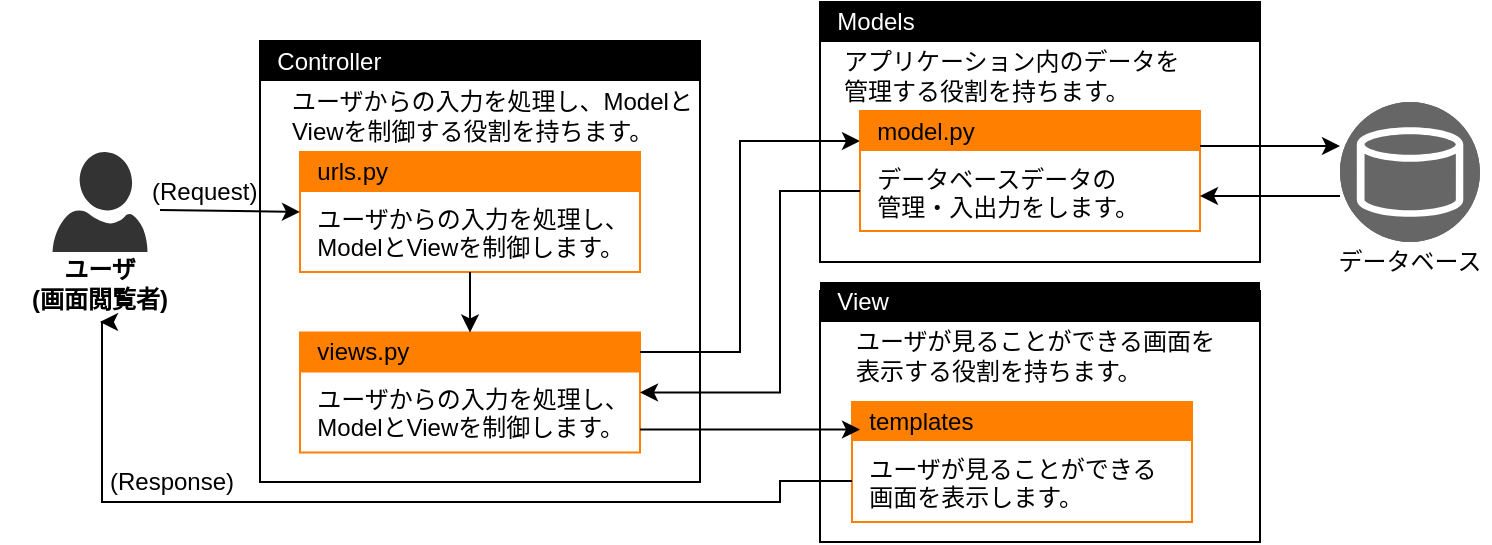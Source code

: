 <mxfile version="22.1.16" type="github">
  <diagram name="ページ1" id="qkXRaQuu1xS7nbxDsZPN">
    <mxGraphModel dx="868" dy="481" grid="1" gridSize="10" guides="1" tooltips="1" connect="1" arrows="1" fold="1" page="1" pageScale="1" pageWidth="827" pageHeight="1169" math="0" shadow="0">
      <root>
        <mxCell id="0" />
        <mxCell id="1" parent="0" />
        <mxCell id="bLfK2yB55-KlpLb1q896-71" value="" style="verticalLabelPosition=bottom;html=1;verticalAlign=top;align=center;strokeColor=none;fillColor=#333333;shape=mxgraph.azure.user;" parent="1" vertex="1">
          <mxGeometry x="76.25" y="325" width="47.5" height="50" as="geometry" />
        </mxCell>
        <mxCell id="bLfK2yB55-KlpLb1q896-73" value="(Request)" style="text;html=1;strokeColor=none;fillColor=none;align=left;verticalAlign=middle;whiteSpace=wrap;rounded=0;fontSize=12;fontStyle=0" parent="1" vertex="1">
          <mxGeometry x="123.75" y="329.5" width="70" height="30" as="geometry" />
        </mxCell>
        <mxCell id="bLfK2yB55-KlpLb1q896-74" value="(Response)" style="text;html=1;strokeColor=none;fillColor=none;align=left;verticalAlign=middle;whiteSpace=wrap;rounded=0;fontSize=12;fontStyle=0" parent="1" vertex="1">
          <mxGeometry x="103" y="479" width="77" height="21" as="geometry" />
        </mxCell>
        <mxCell id="bLfK2yB55-KlpLb1q896-85" value="ユーザ&lt;br&gt;(画面閲覧者)" style="text;html=1;strokeColor=none;fillColor=none;align=center;verticalAlign=middle;whiteSpace=wrap;rounded=0;fontSize=12;fontStyle=1" parent="1" vertex="1">
          <mxGeometry x="50" y="376" width="100" height="30" as="geometry" />
        </mxCell>
        <mxCell id="7YtSxur7-LAXrawJJjc7-26" value="" style="rounded=0;whiteSpace=wrap;html=1;" vertex="1" parent="1">
          <mxGeometry x="180" y="269.5" width="220" height="220.5" as="geometry" />
        </mxCell>
        <mxCell id="7YtSxur7-LAXrawJJjc7-30" value="&amp;nbsp; Controller" style="text;html=1;strokeColor=none;fillColor=#000000;align=left;verticalAlign=middle;whiteSpace=wrap;rounded=0;fontSize=12;fontStyle=0;fontColor=#FFFFFF;" vertex="1" parent="1">
          <mxGeometry x="180" y="269.5" width="220" height="20" as="geometry" />
        </mxCell>
        <mxCell id="7YtSxur7-LAXrawJJjc7-49" value="" style="rounded=0;whiteSpace=wrap;html=1;" vertex="1" parent="1">
          <mxGeometry x="460" y="394.5" width="220" height="125.5" as="geometry" />
        </mxCell>
        <mxCell id="7YtSxur7-LAXrawJJjc7-50" value="&amp;nbsp; View" style="text;html=1;strokeColor=none;fillColor=#000000;align=left;verticalAlign=middle;whiteSpace=wrap;rounded=0;fontSize=12;fontStyle=0;fontColor=#FFFFFF;" vertex="1" parent="1">
          <mxGeometry x="460" y="390" width="220" height="20" as="geometry" />
        </mxCell>
        <mxCell id="7YtSxur7-LAXrawJJjc7-53" value="" style="rounded=0;whiteSpace=wrap;html=1;" vertex="1" parent="1">
          <mxGeometry x="460" y="250" width="220" height="130" as="geometry" />
        </mxCell>
        <mxCell id="7YtSxur7-LAXrawJJjc7-54" value="&amp;nbsp; Models" style="text;html=1;strokeColor=none;fillColor=#000000;align=left;verticalAlign=middle;whiteSpace=wrap;rounded=0;fontSize=12;fontStyle=0;fontColor=#FFFFFF;" vertex="1" parent="1">
          <mxGeometry x="460" y="250" width="220" height="20" as="geometry" />
        </mxCell>
        <mxCell id="7YtSxur7-LAXrawJJjc7-52" value="" style="rounded=0;whiteSpace=wrap;html=1;strokeColor=#ff8000;" vertex="1" parent="1">
          <mxGeometry x="200" y="325" width="170" height="60" as="geometry" />
        </mxCell>
        <mxCell id="7YtSxur7-LAXrawJJjc7-63" value="&amp;nbsp; ユーザからの入力を処理し、&lt;br&gt;&amp;nbsp; ModelとViewを制御します。" style="text;html=1;strokeColor=none;fillColor=none;align=left;verticalAlign=top;whiteSpace=wrap;rounded=0;" vertex="1" parent="1">
          <mxGeometry x="200" y="345" width="170" height="40" as="geometry" />
        </mxCell>
        <mxCell id="7YtSxur7-LAXrawJJjc7-51" value="&amp;nbsp; urls.py" style="text;html=1;strokeColor=none;fillColor=#FF8000;align=left;verticalAlign=middle;whiteSpace=wrap;rounded=0;fontSize=12;fontStyle=0" vertex="1" parent="1">
          <mxGeometry x="200" y="325" width="170" height="20" as="geometry" />
        </mxCell>
        <mxCell id="7YtSxur7-LAXrawJJjc7-65" value="" style="rounded=0;whiteSpace=wrap;html=1;strokeColor=#ff8000;" vertex="1" parent="1">
          <mxGeometry x="200" y="415.25" width="170" height="60" as="geometry" />
        </mxCell>
        <mxCell id="7YtSxur7-LAXrawJJjc7-66" value="&amp;nbsp; views.py" style="text;html=1;strokeColor=none;fillColor=#FF8000;align=left;verticalAlign=middle;whiteSpace=wrap;rounded=0;fontSize=12;fontStyle=0" vertex="1" parent="1">
          <mxGeometry x="200" y="415.25" width="170" height="20" as="geometry" />
        </mxCell>
        <mxCell id="7YtSxur7-LAXrawJJjc7-86" style="edgeStyle=orthogonalEdgeStyle;rounded=0;orthogonalLoop=1;jettySize=auto;html=1;entryX=0;entryY=0.75;entryDx=0;entryDy=0;" edge="1" parent="1" target="7YtSxur7-LAXrawJJjc7-69">
          <mxGeometry relative="1" as="geometry">
            <mxPoint x="370" y="425" as="sourcePoint" />
            <Array as="points">
              <mxPoint x="370" y="425" />
              <mxPoint x="420" y="425" />
              <mxPoint x="420" y="320" />
            </Array>
          </mxGeometry>
        </mxCell>
        <mxCell id="7YtSxur7-LAXrawJJjc7-67" value="&amp;nbsp; ユーザからの入力を処理し、&lt;br&gt;&amp;nbsp; ModelとViewを制御します。" style="text;html=1;strokeColor=none;fillColor=none;align=left;verticalAlign=top;whiteSpace=wrap;rounded=0;" vertex="1" parent="1">
          <mxGeometry x="200" y="435.25" width="170" height="40" as="geometry" />
        </mxCell>
        <mxCell id="7YtSxur7-LAXrawJJjc7-68" value="" style="rounded=0;whiteSpace=wrap;html=1;strokeColor=#ff8000;" vertex="1" parent="1">
          <mxGeometry x="480" y="304.5" width="170" height="60" as="geometry" />
        </mxCell>
        <mxCell id="7YtSxur7-LAXrawJJjc7-69" value="&amp;nbsp; model.py" style="text;html=1;strokeColor=none;fillColor=#FF8000;align=left;verticalAlign=middle;whiteSpace=wrap;rounded=0;fontSize=12;fontStyle=0" vertex="1" parent="1">
          <mxGeometry x="480" y="304.5" width="170" height="20" as="geometry" />
        </mxCell>
        <mxCell id="7YtSxur7-LAXrawJJjc7-87" style="edgeStyle=orthogonalEdgeStyle;rounded=0;orthogonalLoop=1;jettySize=auto;html=1;exitX=0;exitY=0.5;exitDx=0;exitDy=0;entryX=1;entryY=0.25;entryDx=0;entryDy=0;" edge="1" parent="1" source="7YtSxur7-LAXrawJJjc7-70" target="7YtSxur7-LAXrawJJjc7-67">
          <mxGeometry relative="1" as="geometry">
            <Array as="points">
              <mxPoint x="440" y="345" />
              <mxPoint x="440" y="445" />
            </Array>
          </mxGeometry>
        </mxCell>
        <mxCell id="7YtSxur7-LAXrawJJjc7-70" value="&amp;nbsp; データベースデータの&lt;br&gt;&amp;nbsp; 管理・入出力をします。" style="text;html=1;strokeColor=none;fillColor=none;align=left;verticalAlign=top;whiteSpace=wrap;rounded=0;" vertex="1" parent="1">
          <mxGeometry x="480" y="324.5" width="150" height="40" as="geometry" />
        </mxCell>
        <mxCell id="7YtSxur7-LAXrawJJjc7-71" value="" style="rounded=0;whiteSpace=wrap;html=1;strokeColor=#ff8000;" vertex="1" parent="1">
          <mxGeometry x="476" y="450" width="170" height="60" as="geometry" />
        </mxCell>
        <mxCell id="7YtSxur7-LAXrawJJjc7-72" value="&amp;nbsp; templates" style="text;html=1;strokeColor=none;fillColor=#FF8000;align=left;verticalAlign=middle;whiteSpace=wrap;rounded=0;fontSize=12;fontStyle=0" vertex="1" parent="1">
          <mxGeometry x="476" y="449.5" width="170" height="20" as="geometry" />
        </mxCell>
        <mxCell id="7YtSxur7-LAXrawJJjc7-105" style="edgeStyle=orthogonalEdgeStyle;rounded=0;orthogonalLoop=1;jettySize=auto;html=1;exitX=0;exitY=0.5;exitDx=0;exitDy=0;" edge="1" parent="1" source="7YtSxur7-LAXrawJJjc7-73">
          <mxGeometry relative="1" as="geometry">
            <mxPoint x="100" y="410.0" as="targetPoint" />
            <Array as="points">
              <mxPoint x="440" y="490" />
              <mxPoint x="440" y="500" />
              <mxPoint x="101" y="500" />
              <mxPoint x="101" y="410" />
            </Array>
          </mxGeometry>
        </mxCell>
        <mxCell id="7YtSxur7-LAXrawJJjc7-73" value="&amp;nbsp; ユーザが見ることができる&lt;br&gt;&amp;nbsp; 画面を表示します。" style="text;html=1;strokeColor=none;fillColor=none;align=left;verticalAlign=top;whiteSpace=wrap;rounded=0;" vertex="1" parent="1">
          <mxGeometry x="476" y="469.5" width="170" height="40" as="geometry" />
        </mxCell>
        <mxCell id="7YtSxur7-LAXrawJJjc7-80" value="" style="fillColor=#666666;verticalLabelPosition=bottom;sketch=0;html=1;strokeColor=#ffffff;verticalAlign=top;align=center;points=[[0.145,0.145,0],[0.5,0,0],[0.855,0.145,0],[1,0.5,0],[0.855,0.855,0],[0.5,1,0],[0.145,0.855,0],[0,0.5,0]];pointerEvents=1;shape=mxgraph.cisco_safe.compositeIcon;bgIcon=ellipse;resIcon=mxgraph.cisco_safe.capability.database;" vertex="1" parent="1">
          <mxGeometry x="720" y="300" width="70" height="70" as="geometry" />
        </mxCell>
        <mxCell id="bLfK2yB55-KlpLb1q896-72" value="" style="endArrow=classic;html=1;rounded=0;strokeWidth=1;entryX=0;entryY=0.25;entryDx=0;entryDy=0;" parent="1" edge="1" target="7YtSxur7-LAXrawJJjc7-63">
          <mxGeometry width="50" height="50" relative="1" as="geometry">
            <mxPoint x="130" y="354" as="sourcePoint" />
            <mxPoint x="170" y="349.5" as="targetPoint" />
          </mxGeometry>
        </mxCell>
        <mxCell id="7YtSxur7-LAXrawJJjc7-81" value="" style="endArrow=classic;html=1;rounded=0;strokeWidth=1;entryX=0.5;entryY=0;entryDx=0;entryDy=0;exitX=0.5;exitY=1;exitDx=0;exitDy=0;" edge="1" parent="1" source="7YtSxur7-LAXrawJJjc7-63" target="7YtSxur7-LAXrawJJjc7-66">
          <mxGeometry width="50" height="50" relative="1" as="geometry">
            <mxPoint x="78" y="456" as="sourcePoint" />
            <mxPoint x="200" y="455" as="targetPoint" />
          </mxGeometry>
        </mxCell>
        <mxCell id="7YtSxur7-LAXrawJJjc7-93" value="" style="endArrow=classic;html=1;rounded=0;strokeWidth=1;" edge="1" parent="1">
          <mxGeometry width="50" height="50" relative="1" as="geometry">
            <mxPoint x="720" y="347" as="sourcePoint" />
            <mxPoint x="650" y="347" as="targetPoint" />
          </mxGeometry>
        </mxCell>
        <mxCell id="7YtSxur7-LAXrawJJjc7-94" value="" style="endArrow=classic;html=1;rounded=0;strokeWidth=1;" edge="1" parent="1">
          <mxGeometry width="50" height="50" relative="1" as="geometry">
            <mxPoint x="650" y="322" as="sourcePoint" />
            <mxPoint x="720" y="322" as="targetPoint" />
          </mxGeometry>
        </mxCell>
        <mxCell id="7YtSxur7-LAXrawJJjc7-95" value="" style="endArrow=classic;html=1;rounded=0;strokeWidth=1;entryX=0;entryY=0.025;entryDx=0;entryDy=0;entryPerimeter=0;" edge="1" parent="1">
          <mxGeometry width="50" height="50" relative="1" as="geometry">
            <mxPoint x="370" y="463.76" as="sourcePoint" />
            <mxPoint x="480.0" y="463.76" as="targetPoint" />
          </mxGeometry>
        </mxCell>
        <mxCell id="7YtSxur7-LAXrawJJjc7-101" value="データベース" style="text;html=1;strokeColor=none;fillColor=none;align=center;verticalAlign=middle;whiteSpace=wrap;rounded=0;" vertex="1" parent="1">
          <mxGeometry x="715" y="364.5" width="80" height="30" as="geometry" />
        </mxCell>
        <mxCell id="7YtSxur7-LAXrawJJjc7-102" value="アプリケーション内のデータを&lt;br&gt;管理する役割を持ちます。" style="text;html=1;strokeColor=none;fillColor=none;align=left;verticalAlign=middle;whiteSpace=wrap;rounded=0;" vertex="1" parent="1">
          <mxGeometry x="470" y="272" width="200" height="30" as="geometry" />
        </mxCell>
        <mxCell id="7YtSxur7-LAXrawJJjc7-103" value="ユーザが見ることができる画面を&lt;br&gt;表示する役割を持ちます。" style="text;html=1;strokeColor=none;fillColor=none;align=left;verticalAlign=middle;whiteSpace=wrap;rounded=0;" vertex="1" parent="1">
          <mxGeometry x="476" y="407" width="204" height="40" as="geometry" />
        </mxCell>
        <mxCell id="7YtSxur7-LAXrawJJjc7-104" value="ユーザからの入力を処理し、Modelと&lt;br&gt;Viewを制御する役割を持ちます。" style="text;html=1;strokeColor=none;fillColor=none;align=left;verticalAlign=middle;whiteSpace=wrap;rounded=0;" vertex="1" parent="1">
          <mxGeometry x="193.75" y="292" width="206.25" height="30" as="geometry" />
        </mxCell>
      </root>
    </mxGraphModel>
  </diagram>
</mxfile>
